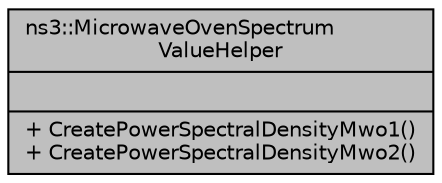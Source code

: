 digraph "ns3::MicrowaveOvenSpectrumValueHelper"
{
  edge [fontname="Helvetica",fontsize="10",labelfontname="Helvetica",labelfontsize="10"];
  node [fontname="Helvetica",fontsize="10",shape=record];
  Node1 [label="{ns3::MicrowaveOvenSpectrum\lValueHelper\n||+ CreatePowerSpectralDensityMwo1()\l+ CreatePowerSpectralDensityMwo2()\l}",height=0.2,width=0.4,color="black", fillcolor="grey75", style="filled", fontcolor="black"];
}
